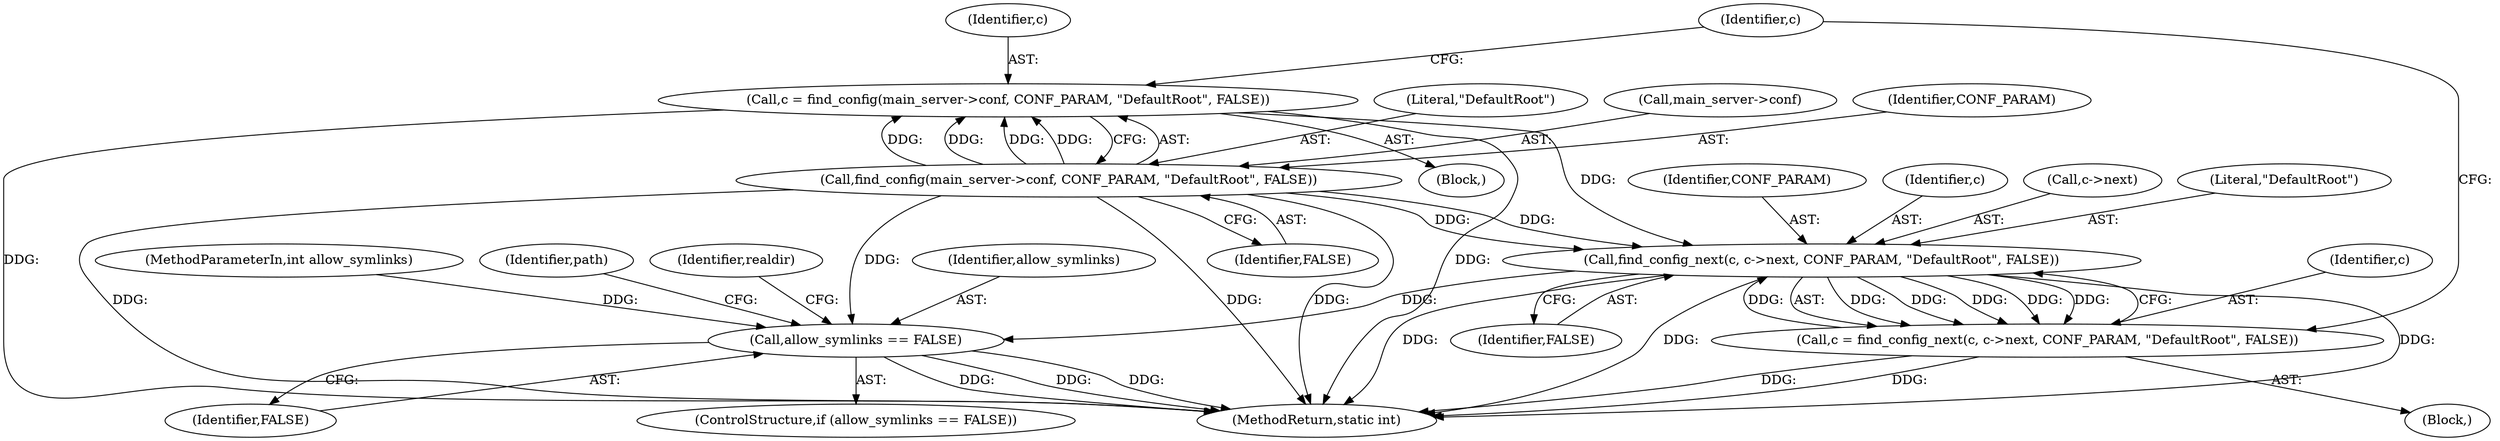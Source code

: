 digraph "0_proftpd_ecff21e0d0e84f35c299ef91d7fda088e516d4ed@pointer" {
"1000171" [label="(Call,find_config_next(c, c->next, CONF_PARAM, \"DefaultRoot\", FALSE))"];
"1000120" [label="(Call,c = find_config(main_server->conf, CONF_PARAM, \"DefaultRoot\", FALSE))"];
"1000122" [label="(Call,find_config(main_server->conf, CONF_PARAM, \"DefaultRoot\", FALSE))"];
"1000169" [label="(Call,c = find_config_next(c, c->next, CONF_PARAM, \"DefaultRoot\", FALSE))"];
"1000171" [label="(Call,find_config_next(c, c->next, CONF_PARAM, \"DefaultRoot\", FALSE))"];
"1000216" [label="(Call,allow_symlinks == FALSE)"];
"1000108" [label="(MethodParameterIn,int allow_symlinks)"];
"1000126" [label="(Identifier,CONF_PARAM)"];
"1000178" [label="(Identifier,FALSE)"];
"1000371" [label="(MethodReturn,static int)"];
"1000131" [label="(Block,)"];
"1000171" [label="(Call,find_config_next(c, c->next, CONF_PARAM, \"DefaultRoot\", FALSE))"];
"1000218" [label="(Identifier,FALSE)"];
"1000127" [label="(Literal,\"DefaultRoot\")"];
"1000225" [label="(Identifier,path)"];
"1000110" [label="(Block,)"];
"1000169" [label="(Call,c = find_config_next(c, c->next, CONF_PARAM, \"DefaultRoot\", FALSE))"];
"1000216" [label="(Call,allow_symlinks == FALSE)"];
"1000325" [label="(Identifier,realdir)"];
"1000130" [label="(Identifier,c)"];
"1000176" [label="(Identifier,CONF_PARAM)"];
"1000172" [label="(Identifier,c)"];
"1000122" [label="(Call,find_config(main_server->conf, CONF_PARAM, \"DefaultRoot\", FALSE))"];
"1000123" [label="(Call,main_server->conf)"];
"1000170" [label="(Identifier,c)"];
"1000215" [label="(ControlStructure,if (allow_symlinks == FALSE))"];
"1000173" [label="(Call,c->next)"];
"1000177" [label="(Literal,\"DefaultRoot\")"];
"1000121" [label="(Identifier,c)"];
"1000217" [label="(Identifier,allow_symlinks)"];
"1000128" [label="(Identifier,FALSE)"];
"1000120" [label="(Call,c = find_config(main_server->conf, CONF_PARAM, \"DefaultRoot\", FALSE))"];
"1000171" -> "1000169"  [label="AST: "];
"1000171" -> "1000178"  [label="CFG: "];
"1000172" -> "1000171"  [label="AST: "];
"1000173" -> "1000171"  [label="AST: "];
"1000176" -> "1000171"  [label="AST: "];
"1000177" -> "1000171"  [label="AST: "];
"1000178" -> "1000171"  [label="AST: "];
"1000169" -> "1000171"  [label="CFG: "];
"1000171" -> "1000371"  [label="DDG: "];
"1000171" -> "1000371"  [label="DDG: "];
"1000171" -> "1000371"  [label="DDG: "];
"1000171" -> "1000169"  [label="DDG: "];
"1000171" -> "1000169"  [label="DDG: "];
"1000171" -> "1000169"  [label="DDG: "];
"1000171" -> "1000169"  [label="DDG: "];
"1000171" -> "1000169"  [label="DDG: "];
"1000120" -> "1000171"  [label="DDG: "];
"1000169" -> "1000171"  [label="DDG: "];
"1000122" -> "1000171"  [label="DDG: "];
"1000122" -> "1000171"  [label="DDG: "];
"1000171" -> "1000216"  [label="DDG: "];
"1000120" -> "1000110"  [label="AST: "];
"1000120" -> "1000122"  [label="CFG: "];
"1000121" -> "1000120"  [label="AST: "];
"1000122" -> "1000120"  [label="AST: "];
"1000130" -> "1000120"  [label="CFG: "];
"1000120" -> "1000371"  [label="DDG: "];
"1000120" -> "1000371"  [label="DDG: "];
"1000122" -> "1000120"  [label="DDG: "];
"1000122" -> "1000120"  [label="DDG: "];
"1000122" -> "1000120"  [label="DDG: "];
"1000122" -> "1000120"  [label="DDG: "];
"1000122" -> "1000128"  [label="CFG: "];
"1000123" -> "1000122"  [label="AST: "];
"1000126" -> "1000122"  [label="AST: "];
"1000127" -> "1000122"  [label="AST: "];
"1000128" -> "1000122"  [label="AST: "];
"1000122" -> "1000371"  [label="DDG: "];
"1000122" -> "1000371"  [label="DDG: "];
"1000122" -> "1000371"  [label="DDG: "];
"1000122" -> "1000216"  [label="DDG: "];
"1000169" -> "1000131"  [label="AST: "];
"1000170" -> "1000169"  [label="AST: "];
"1000130" -> "1000169"  [label="CFG: "];
"1000169" -> "1000371"  [label="DDG: "];
"1000169" -> "1000371"  [label="DDG: "];
"1000216" -> "1000215"  [label="AST: "];
"1000216" -> "1000218"  [label="CFG: "];
"1000217" -> "1000216"  [label="AST: "];
"1000218" -> "1000216"  [label="AST: "];
"1000225" -> "1000216"  [label="CFG: "];
"1000325" -> "1000216"  [label="CFG: "];
"1000216" -> "1000371"  [label="DDG: "];
"1000216" -> "1000371"  [label="DDG: "];
"1000216" -> "1000371"  [label="DDG: "];
"1000108" -> "1000216"  [label="DDG: "];
}

